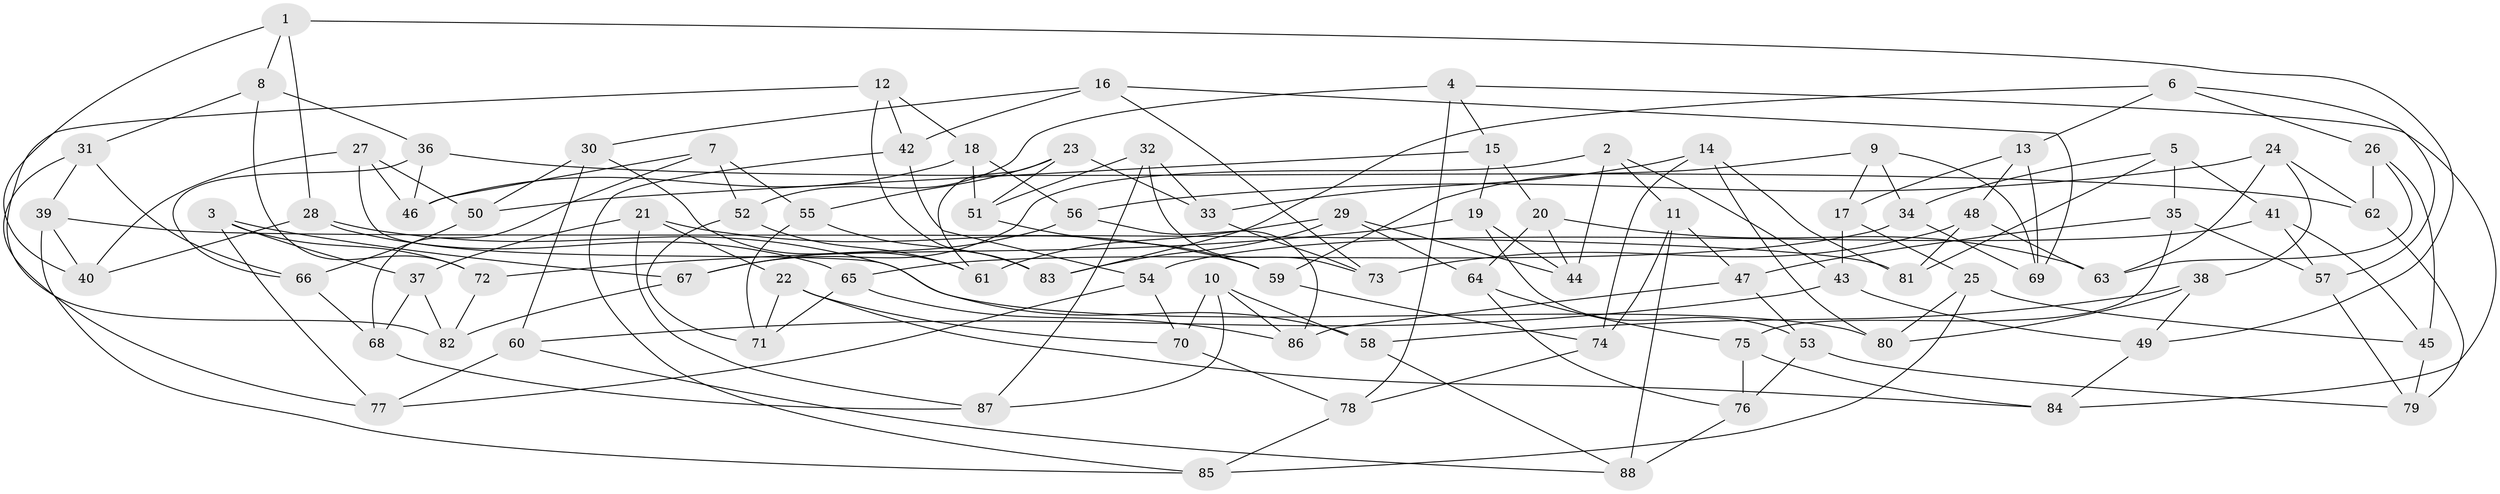 // coarse degree distribution, {6: 0.5283018867924528, 4: 0.3584905660377358, 5: 0.11320754716981132}
// Generated by graph-tools (version 1.1) at 2025/52/02/27/25 19:52:29]
// undirected, 88 vertices, 176 edges
graph export_dot {
graph [start="1"]
  node [color=gray90,style=filled];
  1;
  2;
  3;
  4;
  5;
  6;
  7;
  8;
  9;
  10;
  11;
  12;
  13;
  14;
  15;
  16;
  17;
  18;
  19;
  20;
  21;
  22;
  23;
  24;
  25;
  26;
  27;
  28;
  29;
  30;
  31;
  32;
  33;
  34;
  35;
  36;
  37;
  38;
  39;
  40;
  41;
  42;
  43;
  44;
  45;
  46;
  47;
  48;
  49;
  50;
  51;
  52;
  53;
  54;
  55;
  56;
  57;
  58;
  59;
  60;
  61;
  62;
  63;
  64;
  65;
  66;
  67;
  68;
  69;
  70;
  71;
  72;
  73;
  74;
  75;
  76;
  77;
  78;
  79;
  80;
  81;
  82;
  83;
  84;
  85;
  86;
  87;
  88;
  1 -- 28;
  1 -- 8;
  1 -- 49;
  1 -- 40;
  2 -- 43;
  2 -- 67;
  2 -- 44;
  2 -- 11;
  3 -- 77;
  3 -- 67;
  3 -- 37;
  3 -- 72;
  4 -- 84;
  4 -- 15;
  4 -- 52;
  4 -- 78;
  5 -- 34;
  5 -- 81;
  5 -- 35;
  5 -- 41;
  6 -- 26;
  6 -- 13;
  6 -- 57;
  6 -- 83;
  7 -- 68;
  7 -- 46;
  7 -- 55;
  7 -- 52;
  8 -- 31;
  8 -- 72;
  8 -- 36;
  9 -- 59;
  9 -- 17;
  9 -- 34;
  9 -- 69;
  10 -- 87;
  10 -- 58;
  10 -- 70;
  10 -- 86;
  11 -- 47;
  11 -- 88;
  11 -- 74;
  12 -- 83;
  12 -- 18;
  12 -- 82;
  12 -- 42;
  13 -- 69;
  13 -- 17;
  13 -- 48;
  14 -- 80;
  14 -- 81;
  14 -- 33;
  14 -- 74;
  15 -- 50;
  15 -- 19;
  15 -- 20;
  16 -- 73;
  16 -- 42;
  16 -- 69;
  16 -- 30;
  17 -- 43;
  17 -- 25;
  18 -- 51;
  18 -- 46;
  18 -- 56;
  19 -- 72;
  19 -- 53;
  19 -- 44;
  20 -- 44;
  20 -- 64;
  20 -- 63;
  21 -- 22;
  21 -- 87;
  21 -- 59;
  21 -- 37;
  22 -- 71;
  22 -- 84;
  22 -- 70;
  23 -- 51;
  23 -- 55;
  23 -- 61;
  23 -- 33;
  24 -- 38;
  24 -- 63;
  24 -- 56;
  24 -- 62;
  25 -- 45;
  25 -- 85;
  25 -- 80;
  26 -- 62;
  26 -- 63;
  26 -- 45;
  27 -- 58;
  27 -- 50;
  27 -- 46;
  27 -- 40;
  28 -- 80;
  28 -- 65;
  28 -- 40;
  29 -- 83;
  29 -- 64;
  29 -- 61;
  29 -- 44;
  30 -- 50;
  30 -- 61;
  30 -- 60;
  31 -- 39;
  31 -- 77;
  31 -- 66;
  32 -- 51;
  32 -- 87;
  32 -- 73;
  32 -- 33;
  33 -- 73;
  34 -- 65;
  34 -- 69;
  35 -- 47;
  35 -- 75;
  35 -- 57;
  36 -- 46;
  36 -- 62;
  36 -- 66;
  37 -- 68;
  37 -- 82;
  38 -- 80;
  38 -- 58;
  38 -- 49;
  39 -- 85;
  39 -- 40;
  39 -- 81;
  41 -- 45;
  41 -- 54;
  41 -- 57;
  42 -- 85;
  42 -- 54;
  43 -- 49;
  43 -- 60;
  45 -- 79;
  47 -- 53;
  47 -- 86;
  48 -- 73;
  48 -- 81;
  48 -- 63;
  49 -- 84;
  50 -- 66;
  51 -- 59;
  52 -- 71;
  52 -- 61;
  53 -- 76;
  53 -- 79;
  54 -- 77;
  54 -- 70;
  55 -- 71;
  55 -- 83;
  56 -- 86;
  56 -- 67;
  57 -- 79;
  58 -- 88;
  59 -- 74;
  60 -- 88;
  60 -- 77;
  62 -- 79;
  64 -- 75;
  64 -- 76;
  65 -- 86;
  65 -- 71;
  66 -- 68;
  67 -- 82;
  68 -- 87;
  70 -- 78;
  72 -- 82;
  74 -- 78;
  75 -- 76;
  75 -- 84;
  76 -- 88;
  78 -- 85;
}
